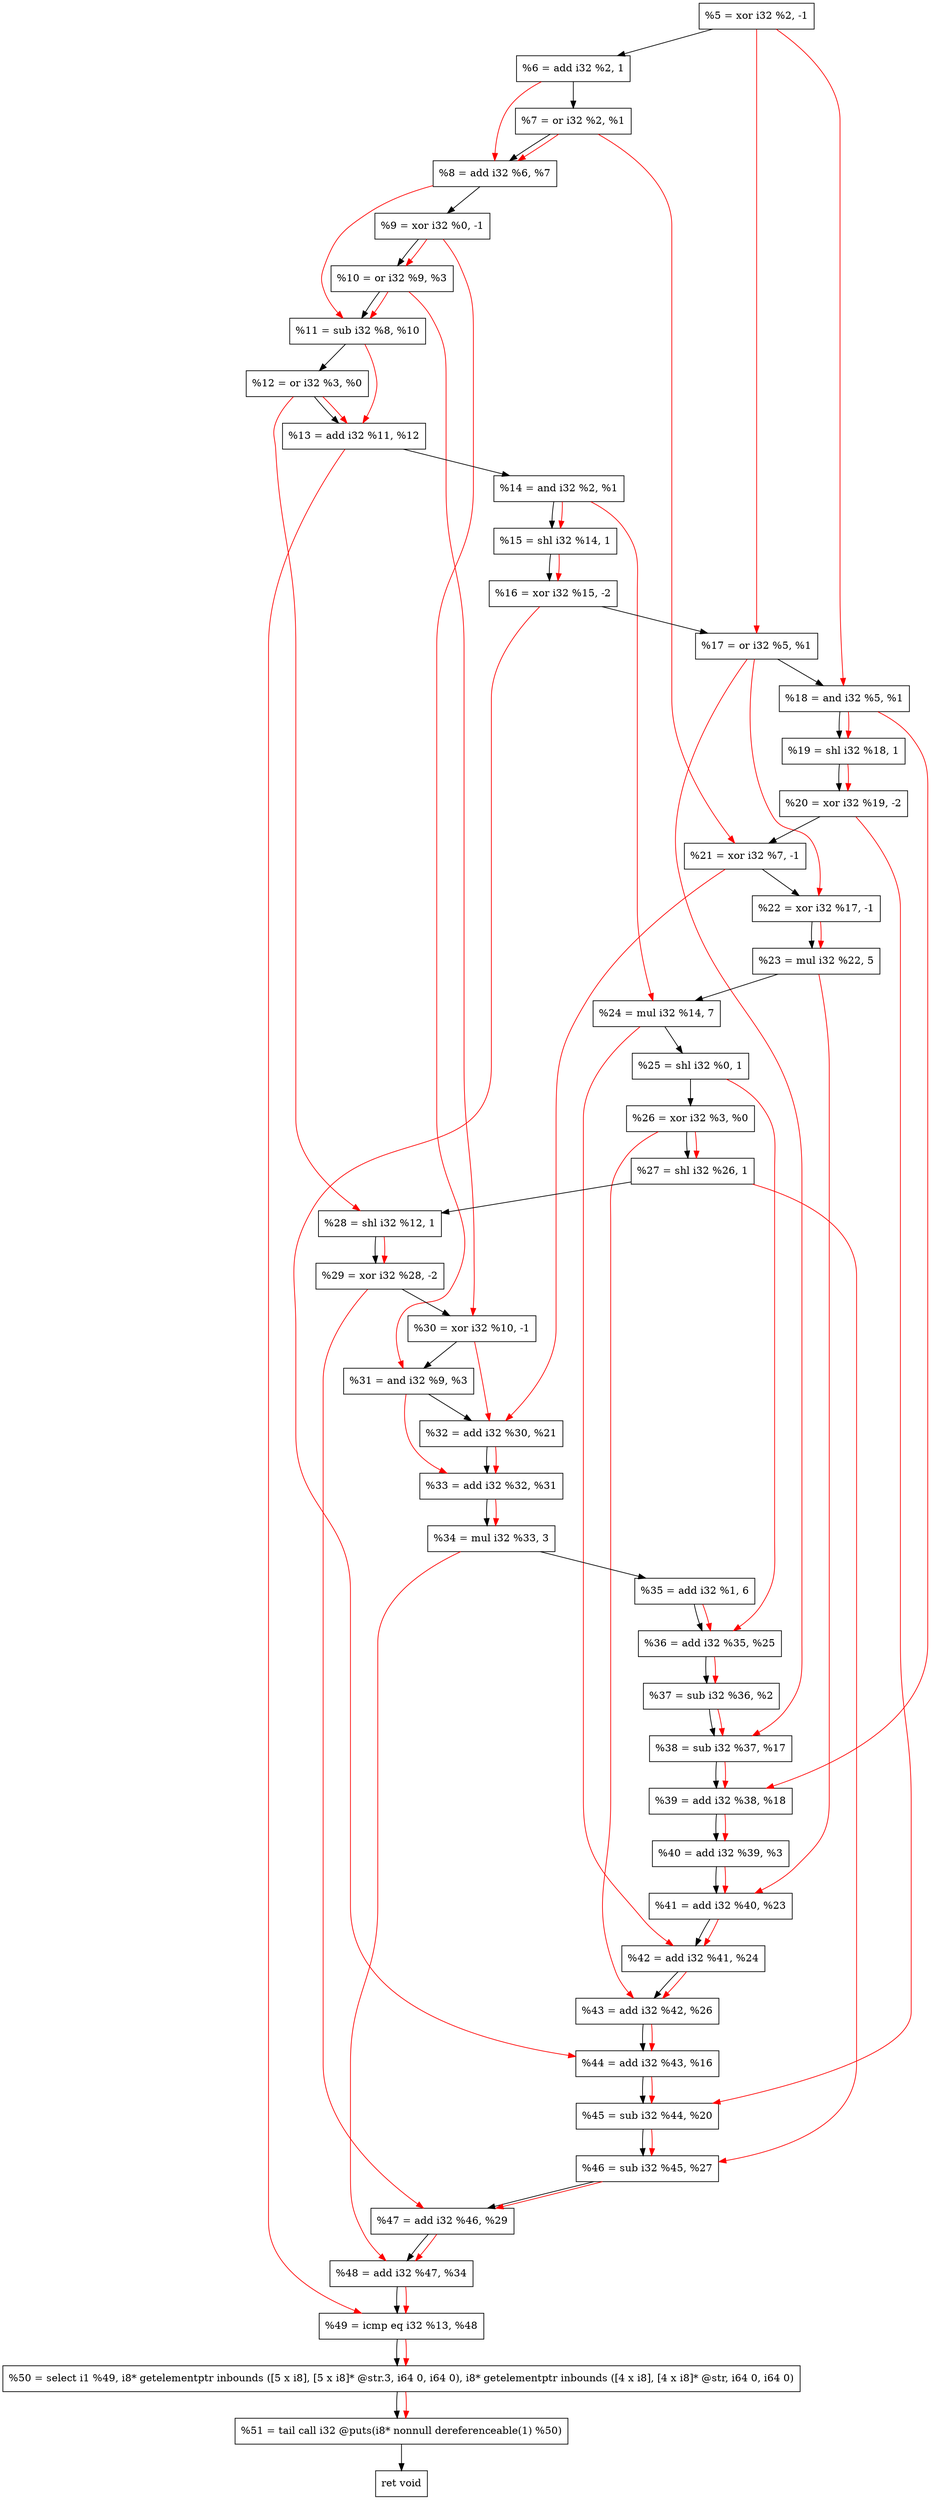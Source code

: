 digraph "DFG for'crackme' function" {
	Node0x227ad20[shape=record, label="  %5 = xor i32 %2, -1"];
	Node0x227adc0[shape=record, label="  %6 = add i32 %2, 1"];
	Node0x227ae30[shape=record, label="  %7 = or i32 %2, %1"];
	Node0x227aea0[shape=record, label="  %8 = add i32 %6, %7"];
	Node0x227af10[shape=record, label="  %9 = xor i32 %0, -1"];
	Node0x227af80[shape=record, label="  %10 = or i32 %9, %3"];
	Node0x227aff0[shape=record, label="  %11 = sub i32 %8, %10"];
	Node0x227b060[shape=record, label="  %12 = or i32 %3, %0"];
	Node0x227b0d0[shape=record, label="  %13 = add i32 %11, %12"];
	Node0x227b140[shape=record, label="  %14 = and i32 %2, %1"];
	Node0x227b1b0[shape=record, label="  %15 = shl i32 %14, 1"];
	Node0x227b250[shape=record, label="  %16 = xor i32 %15, -2"];
	Node0x227b2c0[shape=record, label="  %17 = or i32 %5, %1"];
	Node0x227b330[shape=record, label="  %18 = and i32 %5, %1"];
	Node0x227b3a0[shape=record, label="  %19 = shl i32 %18, 1"];
	Node0x227b410[shape=record, label="  %20 = xor i32 %19, -2"];
	Node0x227b480[shape=record, label="  %21 = xor i32 %7, -1"];
	Node0x227b4f0[shape=record, label="  %22 = xor i32 %17, -1"];
	Node0x227b590[shape=record, label="  %23 = mul i32 %22, 5"];
	Node0x227b630[shape=record, label="  %24 = mul i32 %14, 7"];
	Node0x227b6a0[shape=record, label="  %25 = shl i32 %0, 1"];
	Node0x227b710[shape=record, label="  %26 = xor i32 %3, %0"];
	Node0x227b780[shape=record, label="  %27 = shl i32 %26, 1"];
	Node0x227b7f0[shape=record, label="  %28 = shl i32 %12, 1"];
	Node0x227b860[shape=record, label="  %29 = xor i32 %28, -2"];
	Node0x227b8d0[shape=record, label="  %30 = xor i32 %10, -1"];
	Node0x227b940[shape=record, label="  %31 = and i32 %9, %3"];
	Node0x227b9b0[shape=record, label="  %32 = add i32 %30, %21"];
	Node0x227bc30[shape=record, label="  %33 = add i32 %32, %31"];
	Node0x227bcd0[shape=record, label="  %34 = mul i32 %33, 3"];
	Node0x227bd70[shape=record, label="  %35 = add i32 %1, 6"];
	Node0x227bde0[shape=record, label="  %36 = add i32 %35, %25"];
	Node0x227be50[shape=record, label="  %37 = sub i32 %36, %2"];
	Node0x227bec0[shape=record, label="  %38 = sub i32 %37, %17"];
	Node0x227bf30[shape=record, label="  %39 = add i32 %38, %18"];
	Node0x227bfa0[shape=record, label="  %40 = add i32 %39, %3"];
	Node0x227c010[shape=record, label="  %41 = add i32 %40, %23"];
	Node0x227c080[shape=record, label="  %42 = add i32 %41, %24"];
	Node0x227c0f0[shape=record, label="  %43 = add i32 %42, %26"];
	Node0x227c160[shape=record, label="  %44 = add i32 %43, %16"];
	Node0x227c1d0[shape=record, label="  %45 = sub i32 %44, %20"];
	Node0x227c240[shape=record, label="  %46 = sub i32 %45, %27"];
	Node0x227c2b0[shape=record, label="  %47 = add i32 %46, %29"];
	Node0x227c320[shape=record, label="  %48 = add i32 %47, %34"];
	Node0x227c390[shape=record, label="  %49 = icmp eq i32 %13, %48"];
	Node0x221b268[shape=record, label="  %50 = select i1 %49, i8* getelementptr inbounds ([5 x i8], [5 x i8]* @str.3, i64 0, i64 0), i8* getelementptr inbounds ([4 x i8], [4 x i8]* @str, i64 0, i64 0)"];
	Node0x227c830[shape=record, label="  %51 = tail call i32 @puts(i8* nonnull dereferenceable(1) %50)"];
	Node0x227c880[shape=record, label="  ret void"];
	Node0x227ad20 -> Node0x227adc0;
	Node0x227adc0 -> Node0x227ae30;
	Node0x227ae30 -> Node0x227aea0;
	Node0x227aea0 -> Node0x227af10;
	Node0x227af10 -> Node0x227af80;
	Node0x227af80 -> Node0x227aff0;
	Node0x227aff0 -> Node0x227b060;
	Node0x227b060 -> Node0x227b0d0;
	Node0x227b0d0 -> Node0x227b140;
	Node0x227b140 -> Node0x227b1b0;
	Node0x227b1b0 -> Node0x227b250;
	Node0x227b250 -> Node0x227b2c0;
	Node0x227b2c0 -> Node0x227b330;
	Node0x227b330 -> Node0x227b3a0;
	Node0x227b3a0 -> Node0x227b410;
	Node0x227b410 -> Node0x227b480;
	Node0x227b480 -> Node0x227b4f0;
	Node0x227b4f0 -> Node0x227b590;
	Node0x227b590 -> Node0x227b630;
	Node0x227b630 -> Node0x227b6a0;
	Node0x227b6a0 -> Node0x227b710;
	Node0x227b710 -> Node0x227b780;
	Node0x227b780 -> Node0x227b7f0;
	Node0x227b7f0 -> Node0x227b860;
	Node0x227b860 -> Node0x227b8d0;
	Node0x227b8d0 -> Node0x227b940;
	Node0x227b940 -> Node0x227b9b0;
	Node0x227b9b0 -> Node0x227bc30;
	Node0x227bc30 -> Node0x227bcd0;
	Node0x227bcd0 -> Node0x227bd70;
	Node0x227bd70 -> Node0x227bde0;
	Node0x227bde0 -> Node0x227be50;
	Node0x227be50 -> Node0x227bec0;
	Node0x227bec0 -> Node0x227bf30;
	Node0x227bf30 -> Node0x227bfa0;
	Node0x227bfa0 -> Node0x227c010;
	Node0x227c010 -> Node0x227c080;
	Node0x227c080 -> Node0x227c0f0;
	Node0x227c0f0 -> Node0x227c160;
	Node0x227c160 -> Node0x227c1d0;
	Node0x227c1d0 -> Node0x227c240;
	Node0x227c240 -> Node0x227c2b0;
	Node0x227c2b0 -> Node0x227c320;
	Node0x227c320 -> Node0x227c390;
	Node0x227c390 -> Node0x221b268;
	Node0x221b268 -> Node0x227c830;
	Node0x227c830 -> Node0x227c880;
edge [color=red]
	Node0x227adc0 -> Node0x227aea0;
	Node0x227ae30 -> Node0x227aea0;
	Node0x227af10 -> Node0x227af80;
	Node0x227aea0 -> Node0x227aff0;
	Node0x227af80 -> Node0x227aff0;
	Node0x227aff0 -> Node0x227b0d0;
	Node0x227b060 -> Node0x227b0d0;
	Node0x227b140 -> Node0x227b1b0;
	Node0x227b1b0 -> Node0x227b250;
	Node0x227ad20 -> Node0x227b2c0;
	Node0x227ad20 -> Node0x227b330;
	Node0x227b330 -> Node0x227b3a0;
	Node0x227b3a0 -> Node0x227b410;
	Node0x227ae30 -> Node0x227b480;
	Node0x227b2c0 -> Node0x227b4f0;
	Node0x227b4f0 -> Node0x227b590;
	Node0x227b140 -> Node0x227b630;
	Node0x227b710 -> Node0x227b780;
	Node0x227b060 -> Node0x227b7f0;
	Node0x227b7f0 -> Node0x227b860;
	Node0x227af80 -> Node0x227b8d0;
	Node0x227af10 -> Node0x227b940;
	Node0x227b8d0 -> Node0x227b9b0;
	Node0x227b480 -> Node0x227b9b0;
	Node0x227b9b0 -> Node0x227bc30;
	Node0x227b940 -> Node0x227bc30;
	Node0x227bc30 -> Node0x227bcd0;
	Node0x227bd70 -> Node0x227bde0;
	Node0x227b6a0 -> Node0x227bde0;
	Node0x227bde0 -> Node0x227be50;
	Node0x227be50 -> Node0x227bec0;
	Node0x227b2c0 -> Node0x227bec0;
	Node0x227bec0 -> Node0x227bf30;
	Node0x227b330 -> Node0x227bf30;
	Node0x227bf30 -> Node0x227bfa0;
	Node0x227bfa0 -> Node0x227c010;
	Node0x227b590 -> Node0x227c010;
	Node0x227c010 -> Node0x227c080;
	Node0x227b630 -> Node0x227c080;
	Node0x227c080 -> Node0x227c0f0;
	Node0x227b710 -> Node0x227c0f0;
	Node0x227c0f0 -> Node0x227c160;
	Node0x227b250 -> Node0x227c160;
	Node0x227c160 -> Node0x227c1d0;
	Node0x227b410 -> Node0x227c1d0;
	Node0x227c1d0 -> Node0x227c240;
	Node0x227b780 -> Node0x227c240;
	Node0x227c240 -> Node0x227c2b0;
	Node0x227b860 -> Node0x227c2b0;
	Node0x227c2b0 -> Node0x227c320;
	Node0x227bcd0 -> Node0x227c320;
	Node0x227b0d0 -> Node0x227c390;
	Node0x227c320 -> Node0x227c390;
	Node0x227c390 -> Node0x221b268;
	Node0x221b268 -> Node0x227c830;
}
